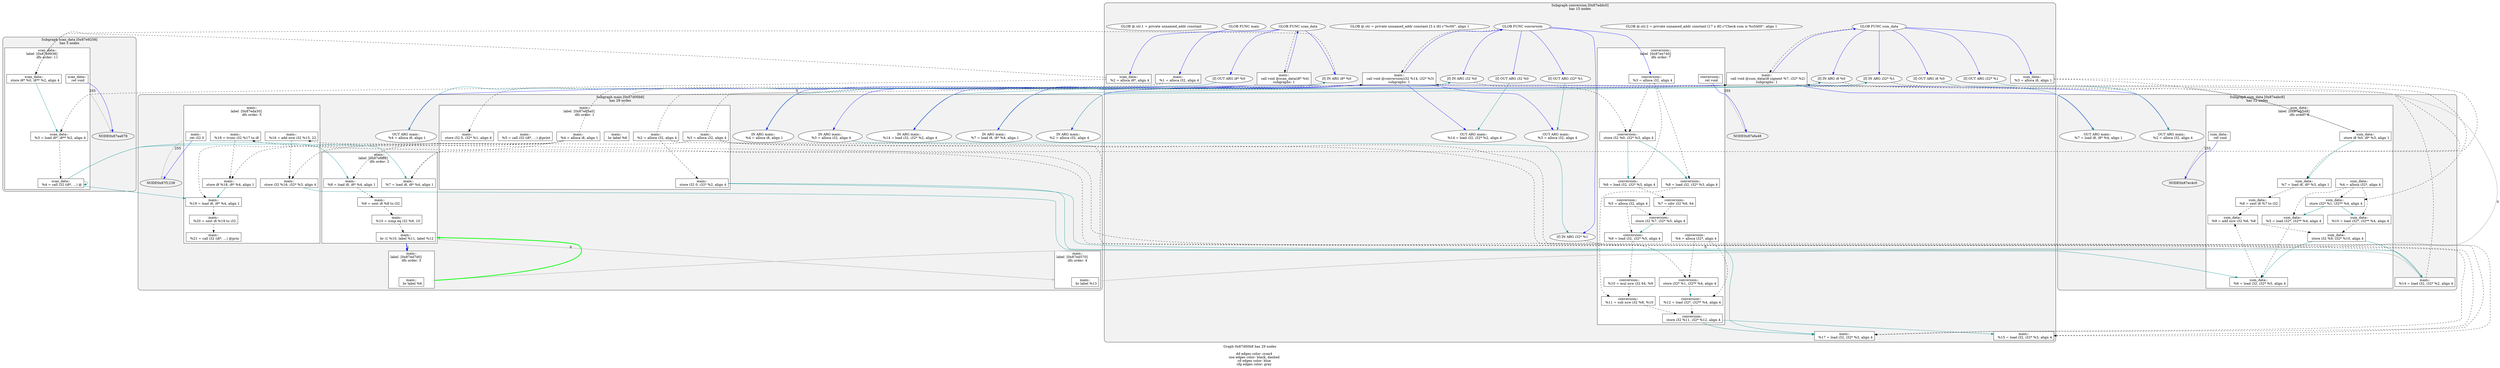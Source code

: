 digraph "DependenceGraph" {
	compound=true label="Graph 0x87d00b8 has 29 nodes\n
	dd edges color: cyan4
	use edges color: black, dashed
	cd edges color: blue
	cfg edges color: gray"

	/* subgraph 0x87eddc0 nodes */
	subgraph cluster_0x87eddc0 {
		style="filled, rounded" fillcolor=gray95
		label="Subgraph conversion [0x87eddc0]\nhas 15 nodes
"
		NODE0x87ee200 [label="[f] IN ARG i32 %0" style=filled fillcolor=white]
		/* -- node 0x87d2740
		 * ------------------------------------------- */
		/* DD edges */
		/* USE edges */
		NODE0x87ee200 -> NODE0x87eebe0 [color="black" rank=max style="dashed"]
		/* CD edges */
		/* ID edges */
		NODE0x87ee300 [label="[f] OUT ARG i32 %0" style=filled fillcolor=white]
		/* -- node 0x87d2740
		 * ------------------------------------------- */
		/* DD edges */
		NODE0x87ee300 -> NODE0x87f00d0 [color="cyan4" rank=max]
		/* USE edges */
		/* CD edges */
		/* ID edges */
		NODE0x87ee4a0 [label="[f] IN ARG i32* %1" style=filled fillcolor=white]
		/* -- node 0x87d2758
		 * ------------------------------------------- */
		/* DD edges */
		/* USE edges */
		NODE0x87ee4a0 -> NODE0x87eed10 [color="black" rank=max style="dashed"]
		/* CD edges */
		/* ID edges */
		NODE0x87ee5a0 [label="[f] OUT ARG i32* %1" style=filled fillcolor=white]
		/* -- node 0x87d2758
		 * ------------------------------------------- */
		/* DD edges */
		NODE0x87ee5a0 -> NODE0x87f03d0 [color="cyan4" rank=max]
		/* USE edges */
		/* CD edges */
		/* ID edges */
		/* Basic Block conversion::
label  [0x87ee740] */
		subgraph cluster_bb_0x87ee740 {
			style=filled fillcolor=white
			label="conversion::
label  [0x87ee740]		\ndfs order: 7"
			NODE0x87ee850 [shape=rect label="0x87d27f4"]
			NODE0x87ee980 [shape=rect label="0x87d282c"]
			NODE0x87eeab0 [shape=rect label="0x87d2864"]
			NODE0x87eebe0 [shape=rect label="0x87d28a8"]
			NODE0x87eed10 [shape=rect label="0x87d28e8"]
			NODE0x87eee40 [shape=rect label="0x87d291c"]
			NODE0x87eef70 [shape=rect label="0x87d2960"]
			NODE0x87ef0a0 [shape=rect label="0x87d29a0"]
			NODE0x87ef1d0 [shape=rect label="0x87d29d4"]
			NODE0x87ef300 [shape=rect label="0x87d2a0c"]
			NODE0x87ef430 [shape=rect label="0x87d2a50"]
			NODE0x87ef560 [shape=rect label="0x87d2a90"]
			NODE0x87ef690 [shape=rect label="0x87d2ac4"]
			NODE0x87ef7c0 [shape=rect label="0x87d2b08"]
			NODE0x87ef8f0 [shape=rect label="0x87d27a0"]
		} /* cluster_bb_0x87ee740 */

	NODE0x87ef8f0 -> NODE0x87efa48 [penwidth=2 label="255"  ltail=cluster_bb_0x87ee740  lhead=cluster_bb_0x87efb48  color="gray"]
		NODE0x87ef8f0 [label="conversion::
  ret void" style=filled fillcolor=white]
		/* -- node 0x87d27a0
		 * ------------------------------------------- */
		/* DD edges */
		/* USE edges */
		/* CD edges */
		NODE0x87ef8f0 -> NODE0x87efa48 [color="blue"]
		/* ID edges */
		NODE0x87ee850 [label="conversion::
  %3 = alloca i32, align 4" style=filled fillcolor=white]
		/* -- node 0x87d27f4
		 * ------------------------------------------- */
		/* DD edges */
		/* USE edges */
		NODE0x87ee850 -> NODE0x87eebe0 [color="black" rank=max style="dashed"]
		NODE0x87ee850 -> NODE0x87eee40 [color="black" rank=max style="dashed"]
		NODE0x87ee850 -> NODE0x87ef1d0 [color="black" rank=max style="dashed"]
		/* CD edges */
		/* ID edges */
		NODE0x87ee980 [label="conversion::
  %4 = alloca i32*, align 4" style=filled fillcolor=white]
		/* -- node 0x87d282c
		 * ------------------------------------------- */
		/* DD edges */
		/* USE edges */
		NODE0x87ee980 -> NODE0x87eed10 [color="black" rank=max style="dashed"]
		NODE0x87ee980 -> NODE0x87ef690 [color="black" rank=max style="dashed"]
		/* CD edges */
		/* ID edges */
		NODE0x87eeab0 [label="conversion::
  %5 = alloca i32, align 4" style=filled fillcolor=white]
		/* -- node 0x87d2864
		 * ------------------------------------------- */
		/* DD edges */
		/* USE edges */
		NODE0x87eeab0 -> NODE0x87ef0a0 [color="black" rank=max style="dashed"]
		NODE0x87eeab0 -> NODE0x87ef300 [color="black" rank=max style="dashed"]
		/* CD edges */
		/* ID edges */
		NODE0x87eebe0 [label="conversion::
  store i32 %0, i32* %3, align 4" style=filled fillcolor=white]
		/* -- node 0x87d28a8
		 * ------------------------------------------- */
		/* DD edges */
		NODE0x87eebe0 -> NODE0x87eee40 [color="cyan4" rank=max]
		NODE0x87eebe0 -> NODE0x87ef1d0 [color="cyan4" rank=max]
		/* USE edges */
		/* CD edges */
		/* ID edges */
		NODE0x87eed10 [label="conversion::
  store i32* %1, i32** %4, align 4" style=filled fillcolor=white]
		/* -- node 0x87d28e8
		 * ------------------------------------------- */
		/* DD edges */
		NODE0x87eed10 -> NODE0x87ef690 [color="cyan4" rank=max]
		/* USE edges */
		/* CD edges */
		/* ID edges */
		NODE0x87eee40 [label="conversion::
  %6 = load i32, i32* %3, align 4" style=filled fillcolor=white]
		/* -- node 0x87d291c
		 * ------------------------------------------- */
		/* DD edges */
		/* USE edges */
		NODE0x87eee40 -> NODE0x87eef70 [color="black" rank=max style="dashed"]
		/* CD edges */
		/* ID edges */
		NODE0x87eef70 [label="conversion::
  %7 = sdiv i32 %6, 64" style=filled fillcolor=white]
		/* -- node 0x87d2960
		 * ------------------------------------------- */
		/* DD edges */
		/* USE edges */
		NODE0x87eef70 -> NODE0x87ef0a0 [color="black" rank=max style="dashed"]
		/* CD edges */
		/* ID edges */
		NODE0x87ef0a0 [label="conversion::
  store i32 %7, i32* %5, align 4" style=filled fillcolor=white]
		/* -- node 0x87d29a0
		 * ------------------------------------------- */
		/* DD edges */
		NODE0x87ef0a0 -> NODE0x87ef300 [color="cyan4" rank=max]
		/* USE edges */
		/* CD edges */
		/* ID edges */
		NODE0x87ef1d0 [label="conversion::
  %8 = load i32, i32* %3, align 4" style=filled fillcolor=white]
		/* -- node 0x87d29d4
		 * ------------------------------------------- */
		/* DD edges */
		/* USE edges */
		NODE0x87ef1d0 -> NODE0x87ef560 [color="black" rank=max style="dashed"]
		/* CD edges */
		/* ID edges */
		NODE0x87ef300 [label="conversion::
  %9 = load i32, i32* %5, align 4" style=filled fillcolor=white]
		/* -- node 0x87d2a0c
		 * ------------------------------------------- */
		/* DD edges */
		/* USE edges */
		NODE0x87ef300 -> NODE0x87ef430 [color="black" rank=max style="dashed"]
		/* CD edges */
		/* ID edges */
		NODE0x87ef430 [label="conversion::
  %10 = mul nsw i32 64, %9" style=filled fillcolor=white]
		/* -- node 0x87d2a50
		 * ------------------------------------------- */
		/* DD edges */
		/* USE edges */
		NODE0x87ef430 -> NODE0x87ef560 [color="black" rank=max style="dashed"]
		/* CD edges */
		/* ID edges */
		NODE0x87ef560 [label="conversion::
  %11 = sub nsw i32 %8, %10" style=filled fillcolor=white]
		/* -- node 0x87d2a90
		 * ------------------------------------------- */
		/* DD edges */
		/* USE edges */
		NODE0x87ef560 -> NODE0x87ef7c0 [color="black" rank=max style="dashed"]
		/* CD edges */
		/* ID edges */
		NODE0x87ef690 [label="conversion::
  %12 = load i32*, i32** %4, align 4" style=filled fillcolor=white]
		/* -- node 0x87d2ac4
		 * ------------------------------------------- */
		/* DD edges */
		/* USE edges */
		NODE0x87ef690 -> NODE0x87ef7c0 [color="black" rank=max style="dashed"]
		/* CD edges */
		/* ID edges */
		NODE0x87ef7c0 [label="conversion::
  store i32 %11, i32* %12, align 4" style=filled fillcolor=white]
		/* -- node 0x87d2b08
		 * ------------------------------------------- */
		/* DD edges */
		NODE0x87ef7c0 -> NODE0x87f0618 [color="cyan4" rank=max]
		NODE0x87ef7c0 -> NODE0x87f09a8 [color="cyan4" rank=max]
		/* USE edges */
		/* CD edges */
		/* ID edges */
		NODE0x87ede98 [label="GLOB FUNC conversion" style=filled fillcolor=white]
		/* -- node 0x87cba24
		 * ------------------------------------------- */
		/* DD edges */
		/* USE edges */
		NODE0x87ede98 -> NODE0x87edc70 [color="black" rank=max style="dashed"]
		/* CD edges */
		NODE0x87ede98 -> NODE0x87ee200 [color="blue"]
		NODE0x87ede98 -> NODE0x87ee300 [color="blue"]
		NODE0x87ede98 -> NODE0x87ee4a0 [color="blue"]
		NODE0x87ede98 -> NODE0x87ee5a0 [color="blue"]
		NODE0x87ede98 -> NODE0x87ee850 [color="blue"]
		/* ID edges */
		NODE0x87e83a0 [label="GLOB @.str.2 = private unnamed_addr constant [17 x i8] c\"Check sum is %c\0A\00\", align 1" style=filled fillcolor=white]
		/* -- node 0x87cdd8c
		 * ------------------------------------------- */
		/* DD edges */
		/* USE edges */
		/* CD edges */
		/* ID edges */
		NODE0x87eaca0 [label="GLOB FUNC sum_data" style=filled fillcolor=white]
		/* -- node 0x87ce09c
		 * ------------------------------------------- */
		/* DD edges */
		/* USE edges */
		NODE0x87eaca0 -> NODE0x87eaa78 [color="black" rank=max style="dashed"]
		/* CD edges */
		NODE0x87eaca0 -> NODE0x87eb008 [color="blue"]
		NODE0x87eaca0 -> NODE0x87eb108 [color="blue"]
		NODE0x87eaca0 -> NODE0x87eb2a8 [color="blue"]
		NODE0x87eaca0 -> NODE0x87eb3a8 [color="blue"]
		NODE0x87eaca0 -> NODE0x87eb658 [color="blue"]
		/* ID edges */
		NODE0x87e2ea8 [label="GLOB @.str = private unnamed_addr constant [3 x i8] c\"%c\00\", align 1" style=filled fillcolor=white]
		/* -- node 0x87ce14c
		 * ------------------------------------------- */
		/* DD edges */
		/* USE edges */
		/* CD edges */
		/* ID edges */
		NODE0x87e84a0 [label="GLOB FUNC main" style=filled fillcolor=white]
		/* -- node 0x87cfdec
		 * ------------------------------------------- */
		/* DD edges */
		/* USE edges */
		/* CD edges */
		NODE0x87e84a0 -> NODE0x87e86b0 [color="blue"]
		/* ID edges */
		NODE0x87e9330 [label="GLOB FUNC scan_data" style=filled fillcolor=white]
		/* -- node 0x87cff8c
		 * ------------------------------------------- */
		/* DD edges */
		/* USE edges */
		NODE0x87e9330 -> NODE0x87e9108 [color="black" rank=max style="dashed"]
		/* CD edges */
		NODE0x87e9330 -> NODE0x87e9698 [color="blue"]
		NODE0x87e9330 -> NODE0x87e9798 [color="blue"]
		NODE0x87e9330 -> NODE0x87e9a48 [color="blue"]
		/* ID edges */
		NODE0x87e82a0 [label="GLOB @.str.1 = private unnamed_addr constant " style=filled fillcolor=white]
		/* -- node 0x87d0d9c
		 * ------------------------------------------- */
		/* DD edges */
		/* USE edges */
		/* CD edges */
		/* ID edges */
	}
	/* subgraph 0x87eabc8 nodes */
	subgraph cluster_0x87eabc8 {
		style="filled, rounded" fillcolor=gray95
		label="Subgraph sum_data [0x87eabc8]\nhas 12 nodes
"
		NODE0x87eb008 [label="[f] IN ARG i8 %0" style=filled fillcolor=white]
		/* -- node 0x87d1db8
		 * ------------------------------------------- */
		/* DD edges */
		/* USE edges */
		NODE0x87eb008 -> NODE0x87eb8b8 [color="black" rank=max style="dashed"]
		/* CD edges */
		/* ID edges */
		NODE0x87eb108 [label="[f] OUT ARG i8 %0" style=filled fillcolor=white]
		/* -- node 0x87d1db8
		 * ------------------------------------------- */
		/* DD edges */
		NODE0x87eb108 -> NODE0x87ecb48 [color="cyan4" rank=max]
		/* USE edges */
		/* CD edges */
		/* ID edges */
		NODE0x87eb2a8 [label="[f] IN ARG i32* %1" style=filled fillcolor=white]
		/* -- node 0x87d1dd0
		 * ------------------------------------------- */
		/* DD edges */
		/* USE edges */
		NODE0x87eb2a8 -> NODE0x87eb9e8 [color="black" rank=max style="dashed"]
		/* CD edges */
		/* ID edges */
		NODE0x87eb3a8 [label="[f] OUT ARG i32* %1" style=filled fillcolor=white]
		/* -- node 0x87d1dd0
		 * ------------------------------------------- */
		/* DD edges */
		NODE0x87eb3a8 -> NODE0x87ece48 [color="cyan4" rank=max]
		/* USE edges */
		/* CD edges */
		/* ID edges */
		/* Basic Block sum_data::
label  [0x87eb548] */
		subgraph cluster_bb_0x87eb548 {
			style=filled fillcolor=white
			label="sum_data::
label  [0x87eb548]		\ndfs order: 9"
			NODE0x87eb658 [shape=rect label="0x87d1e24"]
			NODE0x87eb788 [shape=rect label="0x87d1e5c"]
			NODE0x87eb8b8 [shape=rect label="0x87d2550"]
			NODE0x87eb9e8 [shape=rect label="0x87d2590"]
			NODE0x87ebb18 [shape=rect label="0x87d25c4"]
			NODE0x87ebc48 [shape=rect label="0x87d25fc"]
			NODE0x87ebd78 [shape=rect label="0x87d2634"]
			NODE0x87ebea8 [shape=rect label="0x87d1e94"]
			NODE0x87ebfd8 [shape=rect label="0x87d2678"]
			NODE0x87ec108 [shape=rect label="0x87d26ac"]
			NODE0x87ec238 [shape=rect label="0x87d26f0"]
			NODE0x87ec368 [shape=rect label="0x87d2718"]
		} /* cluster_bb_0x87eb548 */

	NODE0x87ec368 -> NODE0x87ec4c0 [penwidth=2 label="255"  ltail=cluster_bb_0x87eb548  lhead=cluster_bb_0x87ec5c0  color="gray"]
		NODE0x87eb658 [label="sum_data::
  %3 = alloca i8, align 1" style=filled fillcolor=white]
		/* -- node 0x87d1e24
		 * ------------------------------------------- */
		/* DD edges */
		/* USE edges */
		NODE0x87eb658 -> NODE0x87eb8b8 [color="black" rank=max style="dashed"]
		NODE0x87eb658 -> NODE0x87ebd78 [color="black" rank=max style="dashed"]
		/* CD edges */
		/* ID edges */
		NODE0x87eb788 [label="sum_data::
  %4 = alloca i32*, align 4" style=filled fillcolor=white]
		/* -- node 0x87d1e5c
		 * ------------------------------------------- */
		/* DD edges */
		/* USE edges */
		NODE0x87eb788 -> NODE0x87eb9e8 [color="black" rank=max style="dashed"]
		NODE0x87eb788 -> NODE0x87ebb18 [color="black" rank=max style="dashed"]
		NODE0x87eb788 -> NODE0x87ec108 [color="black" rank=max style="dashed"]
		/* CD edges */
		/* ID edges */
		NODE0x87ebea8 [label="sum_data::
  %8 = sext i8 %7 to i32" style=filled fillcolor=white]
		/* -- node 0x87d1e94
		 * ------------------------------------------- */
		/* DD edges */
		/* USE edges */
		NODE0x87ebea8 -> NODE0x87ebfd8 [color="black" rank=max style="dashed"]
		/* CD edges */
		/* ID edges */
		NODE0x87eb8b8 [label="sum_data::
  store i8 %0, i8* %3, align 1" style=filled fillcolor=white]
		/* -- node 0x87d2550
		 * ------------------------------------------- */
		/* DD edges */
		NODE0x87eb8b8 -> NODE0x87ebd78 [color="cyan4" rank=max]
		/* USE edges */
		/* CD edges */
		/* ID edges */
		NODE0x87eb9e8 [label="sum_data::
  store i32* %1, i32** %4, align 4" style=filled fillcolor=white]
		/* -- node 0x87d2590
		 * ------------------------------------------- */
		/* DD edges */
		NODE0x87eb9e8 -> NODE0x87ebb18 [color="cyan4" rank=max]
		NODE0x87eb9e8 -> NODE0x87ec108 [color="cyan4" rank=max]
		/* USE edges */
		/* CD edges */
		/* ID edges */
		NODE0x87ebb18 [label="sum_data::
  %5 = load i32*, i32** %4, align 4" style=filled fillcolor=white]
		/* -- node 0x87d25c4
		 * ------------------------------------------- */
		/* DD edges */
		/* USE edges */
		NODE0x87ebb18 -> NODE0x87ebc48 [color="black" rank=max style="dashed"]
		/* CD edges */
		/* ID edges */
		NODE0x87ebc48 [label="sum_data::
  %6 = load i32, i32* %5, align 4" style=filled fillcolor=white]
		/* -- node 0x87d25fc
		 * ------------------------------------------- */
		/* DD edges */
		/* USE edges */
		NODE0x87ebc48 -> NODE0x87ebfd8 [color="black" rank=max style="dashed"]
		/* CD edges */
		/* ID edges */
		NODE0x87ebd78 [label="sum_data::
  %7 = load i8, i8* %3, align 1" style=filled fillcolor=white]
		/* -- node 0x87d2634
		 * ------------------------------------------- */
		/* DD edges */
		/* USE edges */
		NODE0x87ebd78 -> NODE0x87ebea8 [color="black" rank=max style="dashed"]
		/* CD edges */
		/* ID edges */
		NODE0x87ebfd8 [label="sum_data::
  %9 = add nsw i32 %6, %8" style=filled fillcolor=white]
		/* -- node 0x87d2678
		 * ------------------------------------------- */
		/* DD edges */
		/* USE edges */
		NODE0x87ebfd8 -> NODE0x87ec238 [color="black" rank=max style="dashed"]
		/* CD edges */
		/* ID edges */
		NODE0x87ec108 [label="sum_data::
  %10 = load i32*, i32** %4, align 4" style=filled fillcolor=white]
		/* -- node 0x87d26ac
		 * ------------------------------------------- */
		/* DD edges */
		/* USE edges */
		NODE0x87ec108 -> NODE0x87ec238 [color="black" rank=max style="dashed"]
		/* CD edges */
		/* ID edges */
		NODE0x87ec238 [label="sum_data::
  store i32 %9, i32* %10, align 4" style=filled fillcolor=white]
		/* -- node 0x87d26f0
		 * ------------------------------------------- */
		/* DD edges */
		NODE0x87ec238 -> NODE0x87ebc48 [color="cyan4" rank=max]
		NODE0x87ec238 -> NODE0x87edb40 [color="cyan4" rank=max]
		/* USE edges */
		/* CD edges */
		/* ID edges */
		NODE0x87ec368 [label="sum_data::
  ret void" style=filled fillcolor=white]
		/* -- node 0x87d2718
		 * ------------------------------------------- */
		/* DD edges */
		/* USE edges */
		/* CD edges */
		NODE0x87ec368 -> NODE0x87ec4c0 [color="blue"]
		/* ID edges */
	}
	/* subgraph 0x87d00b8 nodes */
	subgraph cluster_0x87d00b8 {
		style="filled, rounded" fillcolor=gray95
		label="Subgraph main [0x87d00b8]\nhas 29 nodes
"
		/* Basic Block main::
label  [0x87e8ff8] */
		subgraph cluster_bb_0x87e8ff8 {
			style=filled fillcolor=white
			label="main::
label  [0x87e8ff8]		\ndfs order: 2"
			NODE0x87e9108 [shape=rect label="0x87d06c0"]
			NODE0x87ea948 [shape=rect label="0x87d06fc"]
			NODE0x87eaa78 [shape=rect label="0x87d074c"]
			NODE0x87ed090 [shape=rect label="0x87d0784"]
			NODE0x87ed1c0 [shape=rect label="0x87d07bc"]
			NODE0x87ed2f0 [shape=rect label="0x87d07f8"]
			NODE0x87ed420 [shape=rect label="0x87d0844"]
		} /* cluster_bb_0x87e8ff8 */

		/* Basic Block main::
label  [0x87ed570] */
		subgraph cluster_bb_0x87ed570 {
			style=filled fillcolor=white
			label="main::
label  [0x87ed570]		\ndfs order: 4"
			NODE0x87ed680 [shape=rect label="0x87d0874"]
		} /* cluster_bb_0x87ed570 */

		/* Basic Block main::
label  [0x87ed7d0] */
		subgraph cluster_bb_0x87ed7d0 {
			style=filled fillcolor=white
			label="main::
label  [0x87ed7d0]		\ndfs order: 3"
			NODE0x87ed8e0 [shape=rect label="0x87d08a4"]
		} /* cluster_bb_0x87ed7d0 */

		/* Basic Block main::
label  [0x87eda30] */
		subgraph cluster_bb_0x87eda30 {
			style=filled fillcolor=white
			label="main::
label  [0x87eda30]		\ndfs order: 5"
			NODE0x87edb40 [shape=rect label="0x87d08d4"]
			NODE0x87edc70 [shape=rect label="0x87d0924"]
			NODE0x87f0618 [shape=rect label="0x87d095c"]
			NODE0x87f0748 [shape=rect label="0x87d09a0"]
			NODE0x87f0878 [shape=rect label="0x87d09e0"]
			NODE0x87f09a8 [shape=rect label="0x87d0a14"]
			NODE0x87f0ad8 [shape=rect label="0x87d0a4c"]
			NODE0x87f0c08 [shape=rect label="0x87d45b0"]
			NODE0x87f0d38 [shape=rect label="0x87d45e4"]
			NODE0x87f0e68 [shape=rect label="0x87d101c"]
			NODE0x87f0f98 [shape=rect label="0x87d1c54"]
			NODE0x87f10e0 [shape=rect label="0x87d1c8c"]
		} /* cluster_bb_0x87eda30 */

		/* Basic Block main::
label  [0x87e85a0] */
		subgraph cluster_bb_0x87e85a0 {
			style=filled fillcolor=white
			label="main::
label  [0x87e85a0]		\ndfs order: 1"
			NODE0x87e86b0 [shape=rect label="0x87d04dc"]
			NODE0x87e87b0 [shape=rect label="0x87d0514"]
			NODE0x87e88d0 [shape=rect label="0x87d054c"]
			NODE0x87e89f0 [shape=rect label="0x87d0584"]
			NODE0x87e8b10 [shape=rect label="0x87d05c8"]
			NODE0x87e8c30 [shape=rect label="0x87d0608"]
			NODE0x87e8d60 [shape=rect label="0x87d0648"]
			NODE0x87e8ea8 [shape=rect label="0x87d0684"]
		} /* cluster_bb_0x87e85a0 */

	NODE0x87ed420 -> NODE0x87ed680 [penwidth=2 label="0"  ltail=cluster_bb_0x87e8ff8  lhead=cluster_bb_0x87ed570  color="gray"]
	NODE0x87ed420 -> NODE0x87ed8e0 [penwidth=2 label="1"  ltail=cluster_bb_0x87e8ff8  lhead=cluster_bb_0x87ed7d0  color="gray"]
	NODE0x87ed420 -> NODE0x87ed8e0 [penwidth=2 color=blue  ltail=cluster_bb_0x87e8ff8  lhead=cluster_bb_0x87ed7d0]
	NODE0x87ed680 -> NODE0x87edb40 [penwidth=2 label="0"  ltail=cluster_bb_0x87ed570  lhead=cluster_bb_0x87eda30  color="gray"]
	NODE0x87ed8e0 -> NODE0x87e9108 [penwidth=2 label="0"  ltail=cluster_bb_0x87ed7d0  lhead=cluster_bb_0x87e8ff8  color="gray"]
	/* post-dominance frontiers */
NODE0x87ed8e0 -> NODE0x87ed420 [penwidth=3 color=green  ltail=cluster_bb_0x87ed7d0  lhead=cluster_bb_0x87e8ff8 constraint=false]
	NODE0x87f10e0 -> NODE0x87f1238 [penwidth=2 label="255"  ltail=cluster_bb_0x87eda30  lhead=cluster_bb_0x87f1338  color="gray"]
	NODE0x87e8ea8 -> NODE0x87e9108 [penwidth=2 label="0"  ltail=cluster_bb_0x87e85a0  lhead=cluster_bb_0x87e8ff8  color="gray"]
		NODE0x87e86b0 [label="main::
  %1 = alloca i32, align 4" style=filled fillcolor=white]
		/* -- node 0x87d04dc
		 * ------------------------------------------- */
		/* DD edges */
		/* USE edges */
		NODE0x87e86b0 -> NODE0x87e8b10 [color="black" rank=max style="dashed"]
		/* CD edges */
		/* ID edges */
		NODE0x87e87b0 [label="main::
  %2 = alloca i32, align 4" style=filled fillcolor=white]
		/* -- node 0x87d0514
		 * ------------------------------------------- */
		/* DD edges */
		/* USE edges */
		NODE0x87e87b0 -> NODE0x87e8c30 [color="black" rank=max style="dashed"]
		NODE0x87e87b0 -> NODE0x87eaa78 [color="black" rank=max style="dashed"]
		NODE0x87e87b0 -> NODE0x87edb40 [color="black" rank=max style="dashed"]
		/* CD edges */
		/* ID edges */
		NODE0x87e88d0 [label="main::
  %3 = alloca i32, align 4" style=filled fillcolor=white]
		/* -- node 0x87d054c
		 * ------------------------------------------- */
		/* DD edges */
		/* USE edges */
		NODE0x87e88d0 -> NODE0x87edc70 [color="black" rank=max style="dashed"]
		NODE0x87e88d0 -> NODE0x87f0618 [color="black" rank=max style="dashed"]
		NODE0x87e88d0 -> NODE0x87f0878 [color="black" rank=max style="dashed"]
		NODE0x87e88d0 -> NODE0x87f09a8 [color="black" rank=max style="dashed"]
		/* CD edges */
		/* ID edges */
		NODE0x87e89f0 [label="main::
  %4 = alloca i8, align 1" style=filled fillcolor=white]
		/* -- node 0x87d0584
		 * ------------------------------------------- */
		/* DD edges */
		/* USE edges */
		NODE0x87e89f0 -> NODE0x87e9108 [color="black" rank=max style="dashed"]
		NODE0x87e89f0 -> NODE0x87ea948 [color="black" rank=max style="dashed"]
		NODE0x87e89f0 -> NODE0x87ed090 [color="black" rank=max style="dashed"]
		NODE0x87e89f0 -> NODE0x87f0c08 [color="black" rank=max style="dashed"]
		NODE0x87e89f0 -> NODE0x87f0d38 [color="black" rank=max style="dashed"]
		/* CD edges */
		/* ID edges */
		NODE0x87e8b10 [label="main::
  store i32 0, i32* %1, align 4" style=filled fillcolor=white]
		/* -- node 0x87d05c8
		 * ------------------------------------------- */
		/* DD edges */
		/* USE edges */
		/* CD edges */
		/* ID edges */
		NODE0x87e8c30 [label="main::
  store i32 0, i32* %2, align 4" style=filled fillcolor=white]
		/* -- node 0x87d0608
		 * ------------------------------------------- */
		/* DD edges */
		NODE0x87e8c30 -> NODE0x87ebc48 [color="cyan4" rank=max]
		NODE0x87e8c30 -> NODE0x87edb40 [color="cyan4" rank=max]
		/* USE edges */
		/* CD edges */
		/* ID edges */
		NODE0x87e8d60 [label="main::
  %5 = call i32 (i8*, ...) @print" style=filled fillcolor=white]
		/* -- node 0x87d0648
		 * ------------------------------------------- */
		/* DD edges */
		/* USE edges */
		/* CD edges */
		/* ID edges */
		NODE0x87e8ea8 [label="main::
  br label %6" style=filled fillcolor=white]
		/* -- node 0x87d0684
		 * ------------------------------------------- */
		/* DD edges */
		/* USE edges */
		/* CD edges */
		/* ID edges */
		NODE0x87e9108 [label="main::
  call void @scan_data(i8* %4)\nsubgraphs: 1" style=filled fillcolor=white]
		NODE0x87ea600 [label="IN ARG main::
  %4 = alloca i8, align 1" style=filled fillcolor=white]
		/* -- node 0x87d0584
		 * ------------------------------------------- */
		/* DD edges */
		NODE0x87ea600 -> NODE0x87e9698 [color="cyan4" rank=max]
		/* USE edges */
		/* CD edges */
		/* ID edges */
		NODE0x87ea700 [label="OUT ARG main::
  %4 = alloca i8, align 1" style=filled fillcolor=white]
		/* -- node 0x87d0584
		 * ------------------------------------------- */
		/* DD edges */
		/* USE edges */
		/* CD edges */
		/* ID edges */
		/* -- node 0x87d06c0
		 * ------------------------------------------- */
		/* DD edges */
		/* USE edges */
		/* CD edges */
		NODE0x87e9108 -> NODE0x87e9330 [color="blue"]
		NODE0x87e9108 -> NODE0x87ea600 [color="blue"]
		NODE0x87e9108 -> NODE0x87ea700 [color="blue"]
		/* ID edges */
		NODE0x87ea948 [label="main::
  %7 = load i8, i8* %4, align 1" style=filled fillcolor=white]
		/* -- node 0x87d06fc
		 * ------------------------------------------- */
		/* DD edges */
		/* USE edges */
		NODE0x87ea948 -> NODE0x87eaa78 [color="black" rank=max style="dashed"]
		/* CD edges */
		/* ID edges */
		NODE0x87eaa78 [label="main::
  call void @sum_data(i8 signext %7, i32* %2)\nsubgraphs: 1" style=filled fillcolor=white]
		NODE0x87ecd48 [label="IN ARG main::
  %2 = alloca i32, align 4" style=filled fillcolor=white]
		/* -- node 0x87d0514
		 * ------------------------------------------- */
		/* DD edges */
		NODE0x87ecd48 -> NODE0x87eb2a8 [color="cyan4" rank=max]
		/* USE edges */
		/* CD edges */
		/* ID edges */
		NODE0x87ece48 [label="OUT ARG main::
  %2 = alloca i32, align 4" style=filled fillcolor=white]
		/* -- node 0x87d0514
		 * ------------------------------------------- */
		/* DD edges */
		/* USE edges */
		/* CD edges */
		/* ID edges */
		NODE0x87eca48 [label="IN ARG main::
  %7 = load i8, i8* %4, align 1" style=filled fillcolor=white]
		/* -- node 0x87d06fc
		 * ------------------------------------------- */
		/* DD edges */
		NODE0x87eca48 -> NODE0x87eb008 [color="cyan4" rank=max]
		/* USE edges */
		/* CD edges */
		/* ID edges */
		NODE0x87ecb48 [label="OUT ARG main::
  %7 = load i8, i8* %4, align 1" style=filled fillcolor=white]
		/* -- node 0x87d06fc
		 * ------------------------------------------- */
		/* DD edges */
		/* USE edges */
		/* CD edges */
		/* ID edges */
		/* -- node 0x87d074c
		 * ------------------------------------------- */
		/* DD edges */
		/* USE edges */
		/* CD edges */
		NODE0x87eaa78 -> NODE0x87eaca0 [color="blue"]
		NODE0x87eaa78 -> NODE0x87eca48 [color="blue"]
		NODE0x87eaa78 -> NODE0x87ecb48 [color="blue"]
		NODE0x87eaa78 -> NODE0x87ecd48 [color="blue"]
		NODE0x87eaa78 -> NODE0x87ece48 [color="blue"]
		/* ID edges */
		NODE0x87ed090 [label="main::
  %8 = load i8, i8* %4, align 1" style=filled fillcolor=white]
		/* -- node 0x87d0784
		 * ------------------------------------------- */
		/* DD edges */
		/* USE edges */
		NODE0x87ed090 -> NODE0x87ed1c0 [color="black" rank=max style="dashed"]
		/* CD edges */
		/* ID edges */
		NODE0x87ed1c0 [label="main::
  %9 = sext i8 %8 to i32" style=filled fillcolor=white]
		/* -- node 0x87d07bc
		 * ------------------------------------------- */
		/* DD edges */
		/* USE edges */
		NODE0x87ed1c0 -> NODE0x87ed2f0 [color="black" rank=max style="dashed"]
		/* CD edges */
		/* ID edges */
		NODE0x87ed2f0 [label="main::
  %10 = icmp eq i32 %9, 10" style=filled fillcolor=white]
		/* -- node 0x87d07f8
		 * ------------------------------------------- */
		/* DD edges */
		/* USE edges */
		NODE0x87ed2f0 -> NODE0x87ed420 [color="black" rank=max style="dashed"]
		/* CD edges */
		/* ID edges */
		NODE0x87ed420 [label="main::
  br i1 %10, label %11, label %12" style=filled fillcolor=white]
		/* -- node 0x87d0844
		 * ------------------------------------------- */
		/* DD edges */
		/* USE edges */
		/* CD edges */
		/* ID edges */
		NODE0x87ed680 [label="main::
  br label %13" style=filled fillcolor=white]
		/* -- node 0x87d0874
		 * ------------------------------------------- */
		/* DD edges */
		/* USE edges */
		/* CD edges */
		/* ID edges */
		NODE0x87ed8e0 [label="main::
  br label %6" style=filled fillcolor=white]
		/* -- node 0x87d08a4
		 * ------------------------------------------- */
		/* DD edges */
		/* USE edges */
		/* CD edges */
		/* ID edges */
		NODE0x87edb40 [label="main::
  %14 = load i32, i32* %2, align 4" style=filled fillcolor=white]
		/* -- node 0x87d08d4
		 * ------------------------------------------- */
		/* DD edges */
		/* USE edges */
		NODE0x87edb40 -> NODE0x87edc70 [color="black" rank=max style="dashed"]
		/* CD edges */
		/* ID edges */
		NODE0x87edc70 [label="main::
  call void @conversion(i32 %14, i32* %3)\nsubgraphs: 1" style=filled fillcolor=white]
		NODE0x87f02d0 [label="IN ARG main::
  %3 = alloca i32, align 4" style=filled fillcolor=white]
		/* -- node 0x87d054c
		 * ------------------------------------------- */
		/* DD edges */
		NODE0x87f02d0 -> NODE0x87ee4a0 [color="cyan4" rank=max]
		/* USE edges */
		/* CD edges */
		/* ID edges */
		NODE0x87f03d0 [label="OUT ARG main::
  %3 = alloca i32, align 4" style=filled fillcolor=white]
		/* -- node 0x87d054c
		 * ------------------------------------------- */
		/* DD edges */
		/* USE edges */
		/* CD edges */
		/* ID edges */
		NODE0x87effd0 [label="IN ARG main::
  %14 = load i32, i32* %2, align 4" style=filled fillcolor=white]
		/* -- node 0x87d08d4
		 * ------------------------------------------- */
		/* DD edges */
		NODE0x87effd0 -> NODE0x87ee200 [color="cyan4" rank=max]
		/* USE edges */
		/* CD edges */
		/* ID edges */
		NODE0x87f00d0 [label="OUT ARG main::
  %14 = load i32, i32* %2, align 4" style=filled fillcolor=white]
		/* -- node 0x87d08d4
		 * ------------------------------------------- */
		/* DD edges */
		/* USE edges */
		/* CD edges */
		/* ID edges */
		/* -- node 0x87d0924
		 * ------------------------------------------- */
		/* DD edges */
		/* USE edges */
		/* CD edges */
		NODE0x87edc70 -> NODE0x87ede98 [color="blue"]
		NODE0x87edc70 -> NODE0x87effd0 [color="blue"]
		NODE0x87edc70 -> NODE0x87f00d0 [color="blue"]
		NODE0x87edc70 -> NODE0x87f02d0 [color="blue"]
		NODE0x87edc70 -> NODE0x87f03d0 [color="blue"]
		/* ID edges */
		NODE0x87f0618 [label="main::
  %15 = load i32, i32* %3, align 4" style=filled fillcolor=white]
		/* -- node 0x87d095c
		 * ------------------------------------------- */
		/* DD edges */
		/* USE edges */
		NODE0x87f0618 -> NODE0x87f0748 [color="black" rank=max style="dashed"]
		/* CD edges */
		/* ID edges */
		NODE0x87f0748 [label="main::
  %16 = add nsw i32 %15, 22" style=filled fillcolor=white]
		/* -- node 0x87d09a0
		 * ------------------------------------------- */
		/* DD edges */
		/* USE edges */
		NODE0x87f0748 -> NODE0x87f0878 [color="black" rank=max style="dashed"]
		/* CD edges */
		/* ID edges */
		NODE0x87f0878 [label="main::
  store i32 %16, i32* %3, align 4" style=filled fillcolor=white]
		/* -- node 0x87d09e0
		 * ------------------------------------------- */
		/* DD edges */
		NODE0x87f0878 -> NODE0x87f09a8 [color="cyan4" rank=max]
		/* USE edges */
		/* CD edges */
		/* ID edges */
		NODE0x87f09a8 [label="main::
  %17 = load i32, i32* %3, align 4" style=filled fillcolor=white]
		/* -- node 0x87d0a14
		 * ------------------------------------------- */
		/* DD edges */
		/* USE edges */
		NODE0x87f09a8 -> NODE0x87f0ad8 [color="black" rank=max style="dashed"]
		/* CD edges */
		/* ID edges */
		NODE0x87f0ad8 [label="main::
  %18 = trunc i32 %17 to i8" style=filled fillcolor=white]
		/* -- node 0x87d0a4c
		 * ------------------------------------------- */
		/* DD edges */
		/* USE edges */
		NODE0x87f0ad8 -> NODE0x87f0c08 [color="black" rank=max style="dashed"]
		/* CD edges */
		/* ID edges */
		NODE0x87f0e68 [label="main::
  %20 = sext i8 %19 to i32" style=filled fillcolor=white]
		/* -- node 0x87d101c
		 * ------------------------------------------- */
		/* DD edges */
		/* USE edges */
		NODE0x87f0e68 -> NODE0x87f0f98 [color="black" rank=max style="dashed"]
		/* CD edges */
		/* ID edges */
		NODE0x87f0f98 [label="main::
  %21 = call i32 (i8*, ...) @prin" style=filled fillcolor=white]
		/* -- node 0x87d1c54
		 * ------------------------------------------- */
		/* DD edges */
		/* USE edges */
		/* CD edges */
		/* ID edges */
		NODE0x87f10e0 [label="main::
  ret i32 0" style=filled fillcolor=white]
		/* -- node 0x87d1c8c
		 * ------------------------------------------- */
		/* DD edges */
		/* USE edges */
		/* CD edges */
		NODE0x87f10e0 -> NODE0x87f1238 [color="blue"]
		/* ID edges */
		NODE0x87f0c08 [label="main::
  store i8 %18, i8* %4, align 1" style=filled fillcolor=white]
		/* -- node 0x87d45b0
		 * ------------------------------------------- */
		/* DD edges */
		NODE0x87f0c08 -> NODE0x87f0d38 [color="cyan4" rank=max]
		/* USE edges */
		/* CD edges */
		/* ID edges */
		NODE0x87f0d38 [label="main::
  %19 = load i8, i8* %4, align 1" style=filled fillcolor=white]
		/* -- node 0x87d45e4
		 * ------------------------------------------- */
		/* DD edges */
		/* USE edges */
		NODE0x87f0d38 -> NODE0x87f0e68 [color="black" rank=max style="dashed"]
		/* CD edges */
		/* ID edges */
	}
	/* subgraph 0x87e9258 nodes */
	subgraph cluster_0x87e9258 {
		style="filled, rounded" fillcolor=gray95
		label="Subgraph scan_data [0x87e9258]\nhas 5 nodes
"
		NODE0x87e9698 [label="[f] IN ARG i8* %0" style=filled fillcolor=white]
		/* -- node 0x87d4490
		 * ------------------------------------------- */
		/* DD edges */
		/* USE edges */
		NODE0x87e9698 -> NODE0x87e9b78 [color="black" rank=max style="dashed"]
		/* CD edges */
		/* ID edges */
		NODE0x87e9798 [label="[f] OUT ARG i8* %0" style=filled fillcolor=white]
		/* -- node 0x87d4490
		 * ------------------------------------------- */
		/* DD edges */
		NODE0x87e9798 -> NODE0x87ea700 [color="cyan4" rank=max]
		/* USE edges */
		/* CD edges */
		/* ID edges */
		/* Basic Block scan_data::
label  [0x87e9938] */
		subgraph cluster_bb_0x87e9938 {
			style=filled fillcolor=white
			label="scan_data::
label  [0x87e9938]		\ndfs order: 11"
			NODE0x87e9a48 [shape=rect label="0x87ce014"]
			NODE0x87e9b78 [shape=rect label="0x87d1670"]
			NODE0x87e9ca8 [shape=rect label="0x87d16a4"]
			NODE0x87e9dd8 [shape=rect label="0x87d16f4"]
			NODE0x87e9f20 [shape=rect label="0x87d4530"]
		} /* cluster_bb_0x87e9938 */

	NODE0x87e9f20 -> NODE0x87ea078 [penwidth=2 label="255"  ltail=cluster_bb_0x87e9938  lhead=cluster_bb_0x87ea178  color="gray"]
		NODE0x87e9a48 [label="scan_data::
  %2 = alloca i8*, align 4" style=filled fillcolor=white]
		/* -- node 0x87ce014
		 * ------------------------------------------- */
		/* DD edges */
		/* USE edges */
		NODE0x87e9a48 -> NODE0x87e9b78 [color="black" rank=max style="dashed"]
		NODE0x87e9a48 -> NODE0x87e9ca8 [color="black" rank=max style="dashed"]
		/* CD edges */
		/* ID edges */
		NODE0x87e9b78 [label="scan_data::
  store i8* %0, i8** %2, align 4" style=filled fillcolor=white]
		/* -- node 0x87d1670
		 * ------------------------------------------- */
		/* DD edges */
		NODE0x87e9b78 -> NODE0x87e9ca8 [color="cyan4" rank=max]
		/* USE edges */
		/* CD edges */
		/* ID edges */
		NODE0x87e9ca8 [label="scan_data::
  %3 = load i8*, i8** %2, align 4" style=filled fillcolor=white]
		/* -- node 0x87d16a4
		 * ------------------------------------------- */
		/* DD edges */
		/* USE edges */
		NODE0x87e9ca8 -> NODE0x87e9dd8 [color="black" rank=max style="dashed"]
		/* CD edges */
		/* ID edges */
		NODE0x87e9dd8 [label="scan_data::
  %4 = call i32 (i8*, ...) @" style=filled fillcolor=white]
		/* -- node 0x87d16f4
		 * ------------------------------------------- */
		/* DD edges */
		NODE0x87e9dd8 -> NODE0x87e9dd8 [color="cyan4" rank=max]
		NODE0x87e9dd8 -> NODE0x87ea948 [color="cyan4" rank=max]
		NODE0x87e9dd8 -> NODE0x87ed090 [color="cyan4" rank=max]
		NODE0x87e9dd8 -> NODE0x87f0d38 [color="cyan4" rank=max]
		/* USE edges */
		/* CD edges */
		/* ID edges */
		NODE0x87e9f20 [label="scan_data::
  ret void" style=filled fillcolor=white]
		/* -- node 0x87d4530
		 * ------------------------------------------- */
		/* DD edges */
		/* USE edges */
		/* CD edges */
		NODE0x87e9f20 -> NODE0x87ea078 [color="blue"]
		/* ID edges */
	}
}
